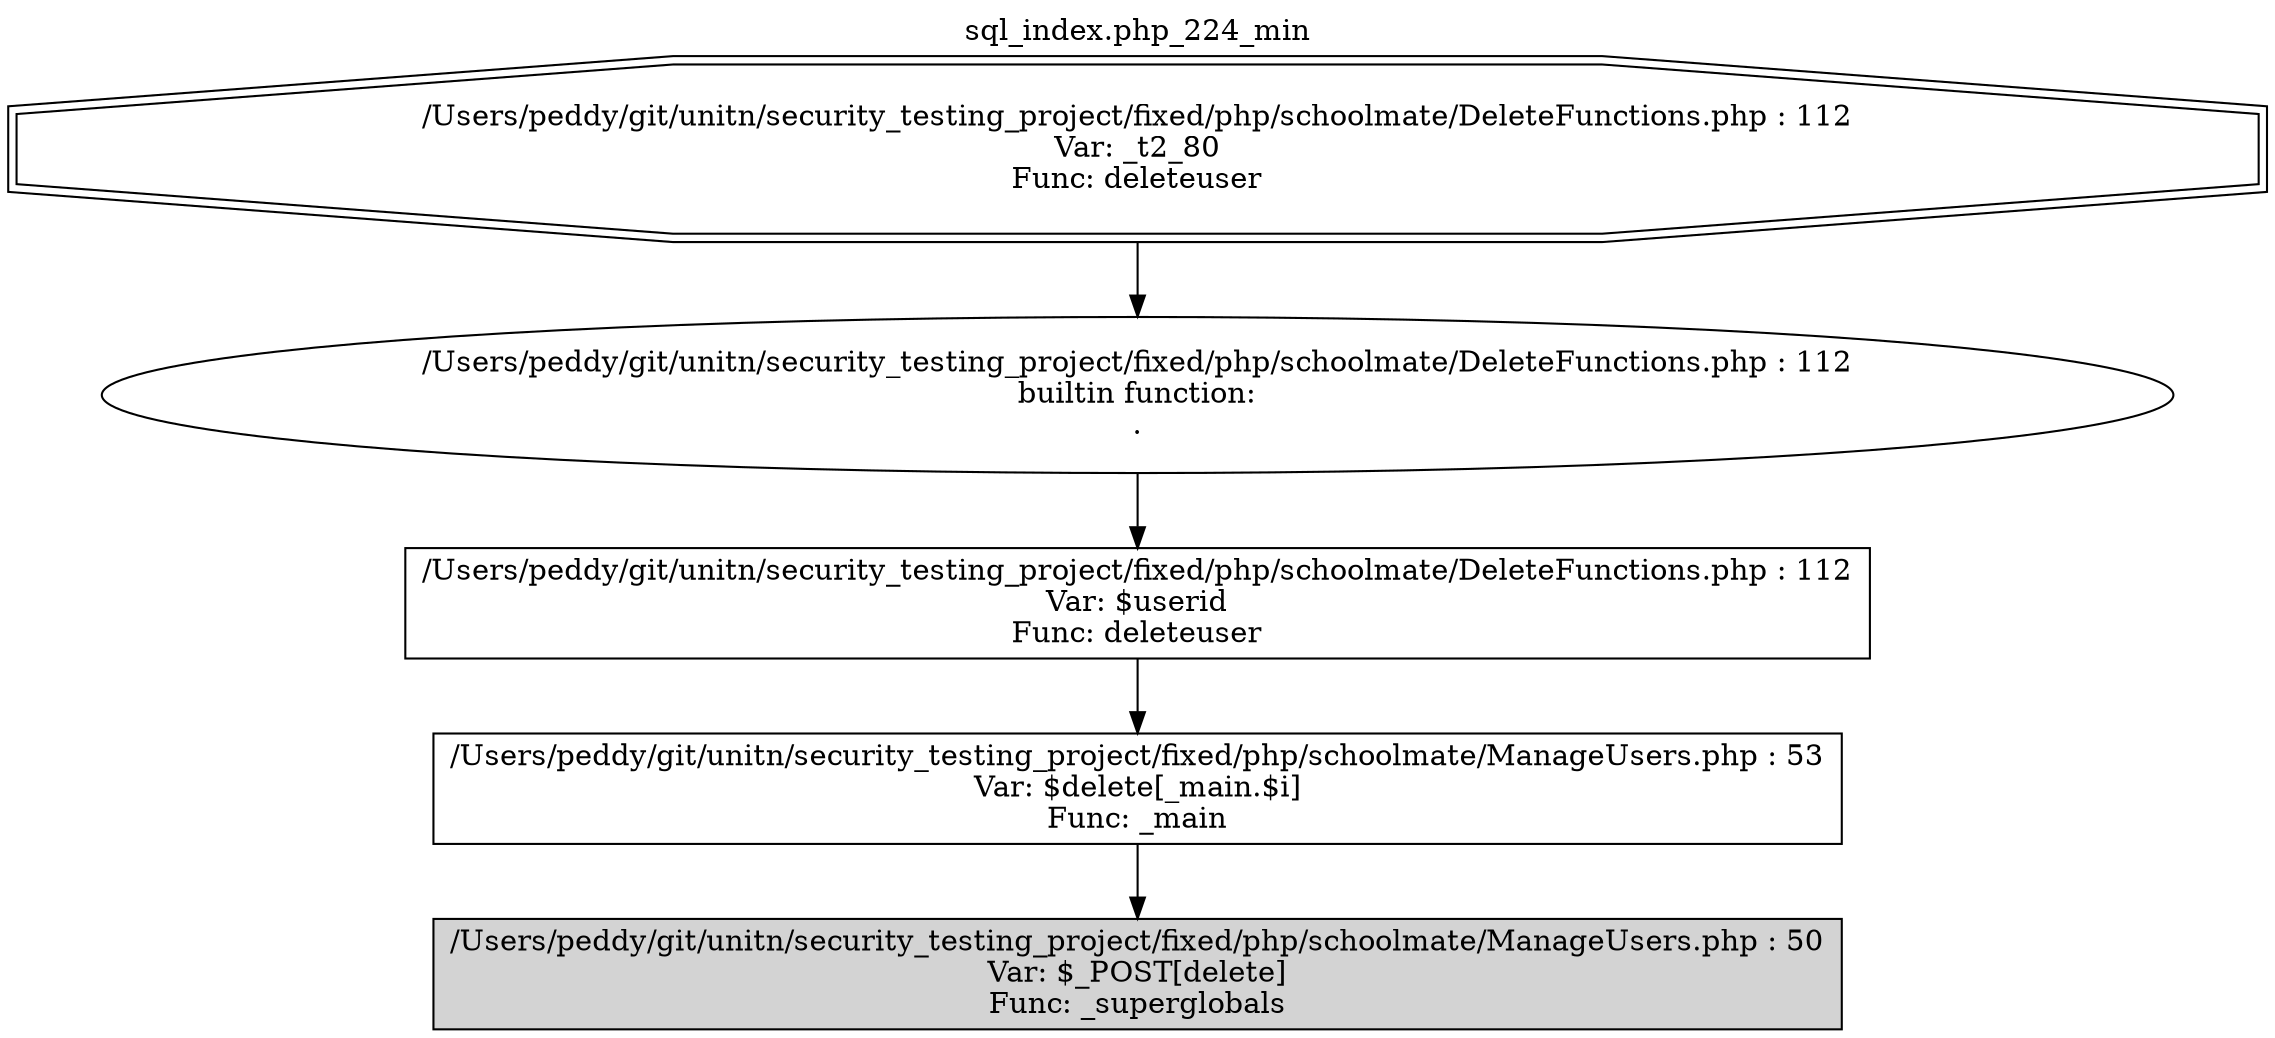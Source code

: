 digraph cfg {
  label="sql_index.php_224_min";
  labelloc=t;
  n1 [shape=doubleoctagon, label="/Users/peddy/git/unitn/security_testing_project/fixed/php/schoolmate/DeleteFunctions.php : 112\nVar: _t2_80\nFunc: deleteuser\n"];
  n2 [shape=ellipse, label="/Users/peddy/git/unitn/security_testing_project/fixed/php/schoolmate/DeleteFunctions.php : 112\nbuiltin function:\n.\n"];
  n3 [shape=box, label="/Users/peddy/git/unitn/security_testing_project/fixed/php/schoolmate/DeleteFunctions.php : 112\nVar: $userid\nFunc: deleteuser\n"];
  n4 [shape=box, label="/Users/peddy/git/unitn/security_testing_project/fixed/php/schoolmate/ManageUsers.php : 53\nVar: $delete[_main.$i]\nFunc: _main\n"];
  n5 [shape=box, label="/Users/peddy/git/unitn/security_testing_project/fixed/php/schoolmate/ManageUsers.php : 50\nVar: $_POST[delete]\nFunc: _superglobals\n",style=filled];
  n1 -> n2;
  n2 -> n3;
  n3 -> n4;
  n4 -> n5;
}
